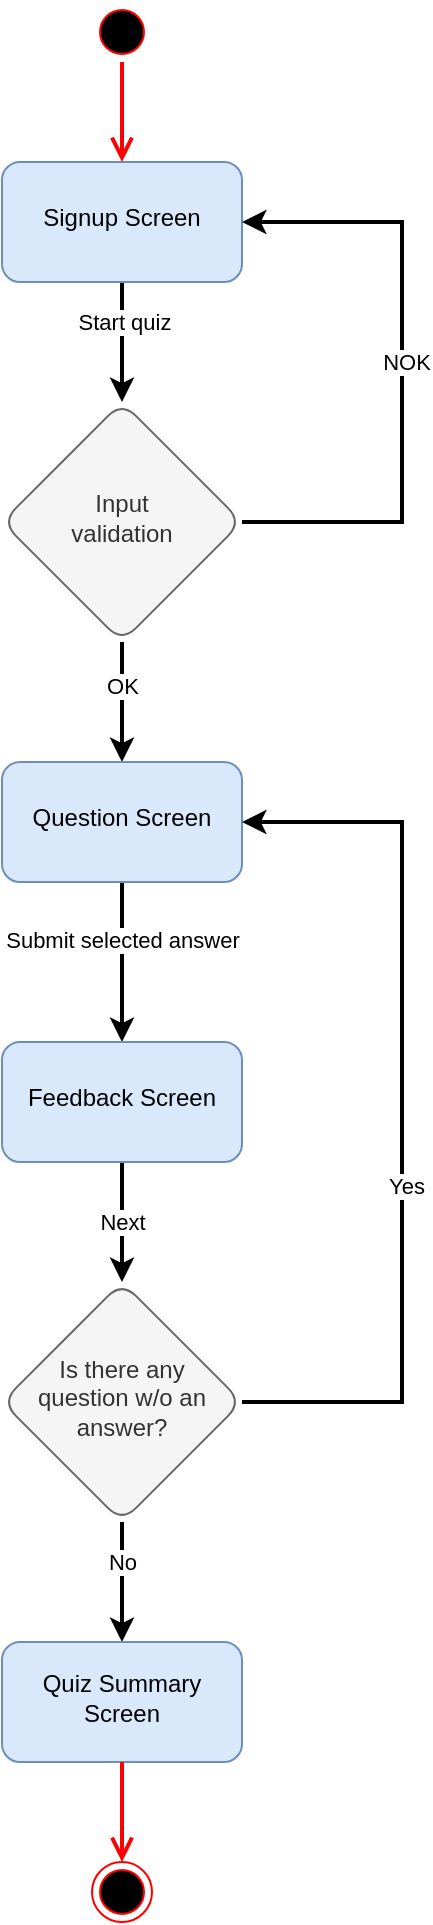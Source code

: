 <mxfile version="24.0.5" type="device">
  <diagram id="C5RBs43oDa-KdzZeNtuy" name="Page-1">
    <mxGraphModel dx="2074" dy="1121" grid="1" gridSize="10" guides="1" tooltips="1" connect="1" arrows="1" fold="1" page="1" pageScale="1" pageWidth="827" pageHeight="1169" math="0" shadow="0">
      <root>
        <mxCell id="WIyWlLk6GJQsqaUBKTNV-0" />
        <mxCell id="WIyWlLk6GJQsqaUBKTNV-1" parent="WIyWlLk6GJQsqaUBKTNV-0" />
        <mxCell id="FsK_rZOVY-yfSty9KPIe-16" value="" style="edgeStyle=orthogonalEdgeStyle;rounded=0;orthogonalLoop=1;jettySize=auto;html=1;strokeWidth=2;" edge="1" parent="WIyWlLk6GJQsqaUBKTNV-1" source="FsK_rZOVY-yfSty9KPIe-6" target="FsK_rZOVY-yfSty9KPIe-15">
          <mxGeometry relative="1" as="geometry" />
        </mxCell>
        <mxCell id="FsK_rZOVY-yfSty9KPIe-37" value="Start quiz" style="edgeLabel;html=1;align=center;verticalAlign=middle;resizable=0;points=[];" vertex="1" connectable="0" parent="FsK_rZOVY-yfSty9KPIe-16">
          <mxGeometry x="-0.333" y="1" relative="1" as="geometry">
            <mxPoint as="offset" />
          </mxGeometry>
        </mxCell>
        <mxCell id="FsK_rZOVY-yfSty9KPIe-6" value="Signup Screen" style="whiteSpace=wrap;html=1;shadow=0;strokeWidth=1;spacing=6;spacingTop=-4;rounded=1;fillColor=#dae8fc;strokeColor=#6c8ebf;" vertex="1" parent="WIyWlLk6GJQsqaUBKTNV-1">
          <mxGeometry x="200" y="200" width="120" height="60" as="geometry" />
        </mxCell>
        <mxCell id="FsK_rZOVY-yfSty9KPIe-13" value="" style="ellipse;html=1;shape=startState;fillColor=#000000;strokeColor=#ff0000;" vertex="1" parent="WIyWlLk6GJQsqaUBKTNV-1">
          <mxGeometry x="245" y="120" width="30" height="30" as="geometry" />
        </mxCell>
        <mxCell id="FsK_rZOVY-yfSty9KPIe-14" value="" style="edgeStyle=orthogonalEdgeStyle;html=1;verticalAlign=bottom;endArrow=open;endSize=8;strokeColor=#ff0000;rounded=0;strokeWidth=2;" edge="1" source="FsK_rZOVY-yfSty9KPIe-13" parent="WIyWlLk6GJQsqaUBKTNV-1" target="FsK_rZOVY-yfSty9KPIe-6">
          <mxGeometry relative="1" as="geometry">
            <mxPoint x="260" y="200" as="targetPoint" />
          </mxGeometry>
        </mxCell>
        <mxCell id="FsK_rZOVY-yfSty9KPIe-18" value="" style="edgeStyle=orthogonalEdgeStyle;rounded=0;orthogonalLoop=1;jettySize=auto;html=1;strokeWidth=2;" edge="1" parent="WIyWlLk6GJQsqaUBKTNV-1" source="FsK_rZOVY-yfSty9KPIe-15" target="FsK_rZOVY-yfSty9KPIe-17">
          <mxGeometry relative="1" as="geometry" />
        </mxCell>
        <mxCell id="FsK_rZOVY-yfSty9KPIe-34" value="OK" style="edgeLabel;html=1;align=center;verticalAlign=middle;resizable=0;points=[];" vertex="1" connectable="0" parent="FsK_rZOVY-yfSty9KPIe-18">
          <mxGeometry x="-0.267" relative="1" as="geometry">
            <mxPoint as="offset" />
          </mxGeometry>
        </mxCell>
        <mxCell id="FsK_rZOVY-yfSty9KPIe-35" style="edgeStyle=orthogonalEdgeStyle;rounded=0;orthogonalLoop=1;jettySize=auto;html=1;exitX=1;exitY=0.5;exitDx=0;exitDy=0;entryX=1;entryY=0.5;entryDx=0;entryDy=0;strokeWidth=2;" edge="1" parent="WIyWlLk6GJQsqaUBKTNV-1" source="FsK_rZOVY-yfSty9KPIe-15" target="FsK_rZOVY-yfSty9KPIe-6">
          <mxGeometry relative="1" as="geometry">
            <Array as="points">
              <mxPoint x="400" y="380" />
              <mxPoint x="400" y="230" />
            </Array>
          </mxGeometry>
        </mxCell>
        <mxCell id="FsK_rZOVY-yfSty9KPIe-36" value="NOK" style="edgeLabel;html=1;align=center;verticalAlign=middle;resizable=0;points=[];" vertex="1" connectable="0" parent="FsK_rZOVY-yfSty9KPIe-35">
          <mxGeometry x="0.169" y="-2" relative="1" as="geometry">
            <mxPoint y="21" as="offset" />
          </mxGeometry>
        </mxCell>
        <mxCell id="FsK_rZOVY-yfSty9KPIe-15" value="Input&lt;div&gt;validation&lt;/div&gt;" style="rhombus;whiteSpace=wrap;html=1;shadow=0;strokeWidth=1;spacing=6;spacingTop=-4;rounded=1;fillColor=#f5f5f5;fontColor=#333333;strokeColor=#666666;" vertex="1" parent="WIyWlLk6GJQsqaUBKTNV-1">
          <mxGeometry x="200" y="320" width="120" height="120" as="geometry" />
        </mxCell>
        <mxCell id="FsK_rZOVY-yfSty9KPIe-22" value="" style="edgeStyle=orthogonalEdgeStyle;rounded=0;orthogonalLoop=1;jettySize=auto;html=1;strokeWidth=2;" edge="1" parent="WIyWlLk6GJQsqaUBKTNV-1" source="FsK_rZOVY-yfSty9KPIe-17" target="FsK_rZOVY-yfSty9KPIe-21">
          <mxGeometry relative="1" as="geometry" />
        </mxCell>
        <mxCell id="FsK_rZOVY-yfSty9KPIe-38" value="Submit selected answer" style="edgeLabel;html=1;align=center;verticalAlign=middle;resizable=0;points=[];" vertex="1" connectable="0" parent="FsK_rZOVY-yfSty9KPIe-22">
          <mxGeometry x="-0.275" relative="1" as="geometry">
            <mxPoint as="offset" />
          </mxGeometry>
        </mxCell>
        <mxCell id="FsK_rZOVY-yfSty9KPIe-17" value="Question Screen" style="whiteSpace=wrap;html=1;shadow=0;strokeWidth=1;spacing=6;spacingTop=-4;rounded=1;fillColor=#dae8fc;strokeColor=#6c8ebf;" vertex="1" parent="WIyWlLk6GJQsqaUBKTNV-1">
          <mxGeometry x="200" y="500" width="120" height="60" as="geometry" />
        </mxCell>
        <mxCell id="FsK_rZOVY-yfSty9KPIe-24" value="" style="edgeStyle=orthogonalEdgeStyle;rounded=0;orthogonalLoop=1;jettySize=auto;html=1;strokeWidth=2;" edge="1" parent="WIyWlLk6GJQsqaUBKTNV-1" source="FsK_rZOVY-yfSty9KPIe-21" target="FsK_rZOVY-yfSty9KPIe-23">
          <mxGeometry relative="1" as="geometry" />
        </mxCell>
        <mxCell id="FsK_rZOVY-yfSty9KPIe-39" value="Next" style="edgeLabel;html=1;align=center;verticalAlign=middle;resizable=0;points=[];" vertex="1" connectable="0" parent="FsK_rZOVY-yfSty9KPIe-24">
          <mxGeometry x="-0.4" y="1" relative="1" as="geometry">
            <mxPoint x="-1" y="12" as="offset" />
          </mxGeometry>
        </mxCell>
        <mxCell id="FsK_rZOVY-yfSty9KPIe-21" value="Feedback Screen" style="whiteSpace=wrap;html=1;shadow=0;strokeWidth=1;spacing=6;spacingTop=-4;rounded=1;fillColor=#dae8fc;strokeColor=#6c8ebf;" vertex="1" parent="WIyWlLk6GJQsqaUBKTNV-1">
          <mxGeometry x="200" y="640" width="120" height="60" as="geometry" />
        </mxCell>
        <mxCell id="FsK_rZOVY-yfSty9KPIe-27" value="" style="edgeStyle=orthogonalEdgeStyle;rounded=0;orthogonalLoop=1;jettySize=auto;html=1;strokeWidth=2;" edge="1" parent="WIyWlLk6GJQsqaUBKTNV-1" source="FsK_rZOVY-yfSty9KPIe-23" target="FsK_rZOVY-yfSty9KPIe-26">
          <mxGeometry relative="1" as="geometry" />
        </mxCell>
        <mxCell id="FsK_rZOVY-yfSty9KPIe-31" value="No" style="edgeLabel;html=1;align=center;verticalAlign=middle;resizable=0;points=[];" vertex="1" connectable="0" parent="FsK_rZOVY-yfSty9KPIe-27">
          <mxGeometry x="0.022" y="1" relative="1" as="geometry">
            <mxPoint x="-1" y="-11" as="offset" />
          </mxGeometry>
        </mxCell>
        <mxCell id="FsK_rZOVY-yfSty9KPIe-32" style="edgeStyle=orthogonalEdgeStyle;rounded=0;orthogonalLoop=1;jettySize=auto;html=1;exitX=1;exitY=0.5;exitDx=0;exitDy=0;entryX=1;entryY=0.5;entryDx=0;entryDy=0;strokeWidth=2;" edge="1" parent="WIyWlLk6GJQsqaUBKTNV-1" source="FsK_rZOVY-yfSty9KPIe-23" target="FsK_rZOVY-yfSty9KPIe-17">
          <mxGeometry relative="1" as="geometry">
            <Array as="points">
              <mxPoint x="400" y="820" />
              <mxPoint x="400" y="530" />
            </Array>
          </mxGeometry>
        </mxCell>
        <mxCell id="FsK_rZOVY-yfSty9KPIe-33" value="Yes" style="edgeLabel;html=1;align=center;verticalAlign=middle;resizable=0;points=[];" vertex="1" connectable="0" parent="FsK_rZOVY-yfSty9KPIe-32">
          <mxGeometry x="-0.165" y="-2" relative="1" as="geometry">
            <mxPoint as="offset" />
          </mxGeometry>
        </mxCell>
        <mxCell id="FsK_rZOVY-yfSty9KPIe-23" value="Is there any question w/o an answer?" style="rhombus;whiteSpace=wrap;html=1;shadow=0;strokeWidth=1;spacing=6;spacingTop=-4;rounded=1;fillColor=#f5f5f5;fontColor=#333333;strokeColor=#666666;" vertex="1" parent="WIyWlLk6GJQsqaUBKTNV-1">
          <mxGeometry x="200" y="760" width="120" height="120" as="geometry" />
        </mxCell>
        <mxCell id="FsK_rZOVY-yfSty9KPIe-25" value="" style="ellipse;html=1;shape=endState;fillColor=#000000;strokeColor=#ff0000;" vertex="1" parent="WIyWlLk6GJQsqaUBKTNV-1">
          <mxGeometry x="245" y="1050" width="30" height="30" as="geometry" />
        </mxCell>
        <mxCell id="FsK_rZOVY-yfSty9KPIe-26" value="Quiz Summary Screen" style="whiteSpace=wrap;html=1;shadow=0;strokeWidth=1;spacing=6;spacingTop=-4;rounded=1;fillColor=#dae8fc;strokeColor=#6c8ebf;" vertex="1" parent="WIyWlLk6GJQsqaUBKTNV-1">
          <mxGeometry x="200" y="940" width="120" height="60" as="geometry" />
        </mxCell>
        <mxCell id="FsK_rZOVY-yfSty9KPIe-30" value="" style="edgeStyle=orthogonalEdgeStyle;html=1;verticalAlign=bottom;endArrow=open;endSize=8;strokeColor=#ff0000;rounded=0;entryX=0.5;entryY=0;entryDx=0;entryDy=0;exitX=0.5;exitY=1;exitDx=0;exitDy=0;strokeWidth=2;" edge="1" parent="WIyWlLk6GJQsqaUBKTNV-1" source="FsK_rZOVY-yfSty9KPIe-26" target="FsK_rZOVY-yfSty9KPIe-25">
          <mxGeometry relative="1" as="geometry">
            <mxPoint x="270" y="210" as="targetPoint" />
            <mxPoint x="271" y="1020" as="sourcePoint" />
          </mxGeometry>
        </mxCell>
      </root>
    </mxGraphModel>
  </diagram>
</mxfile>
